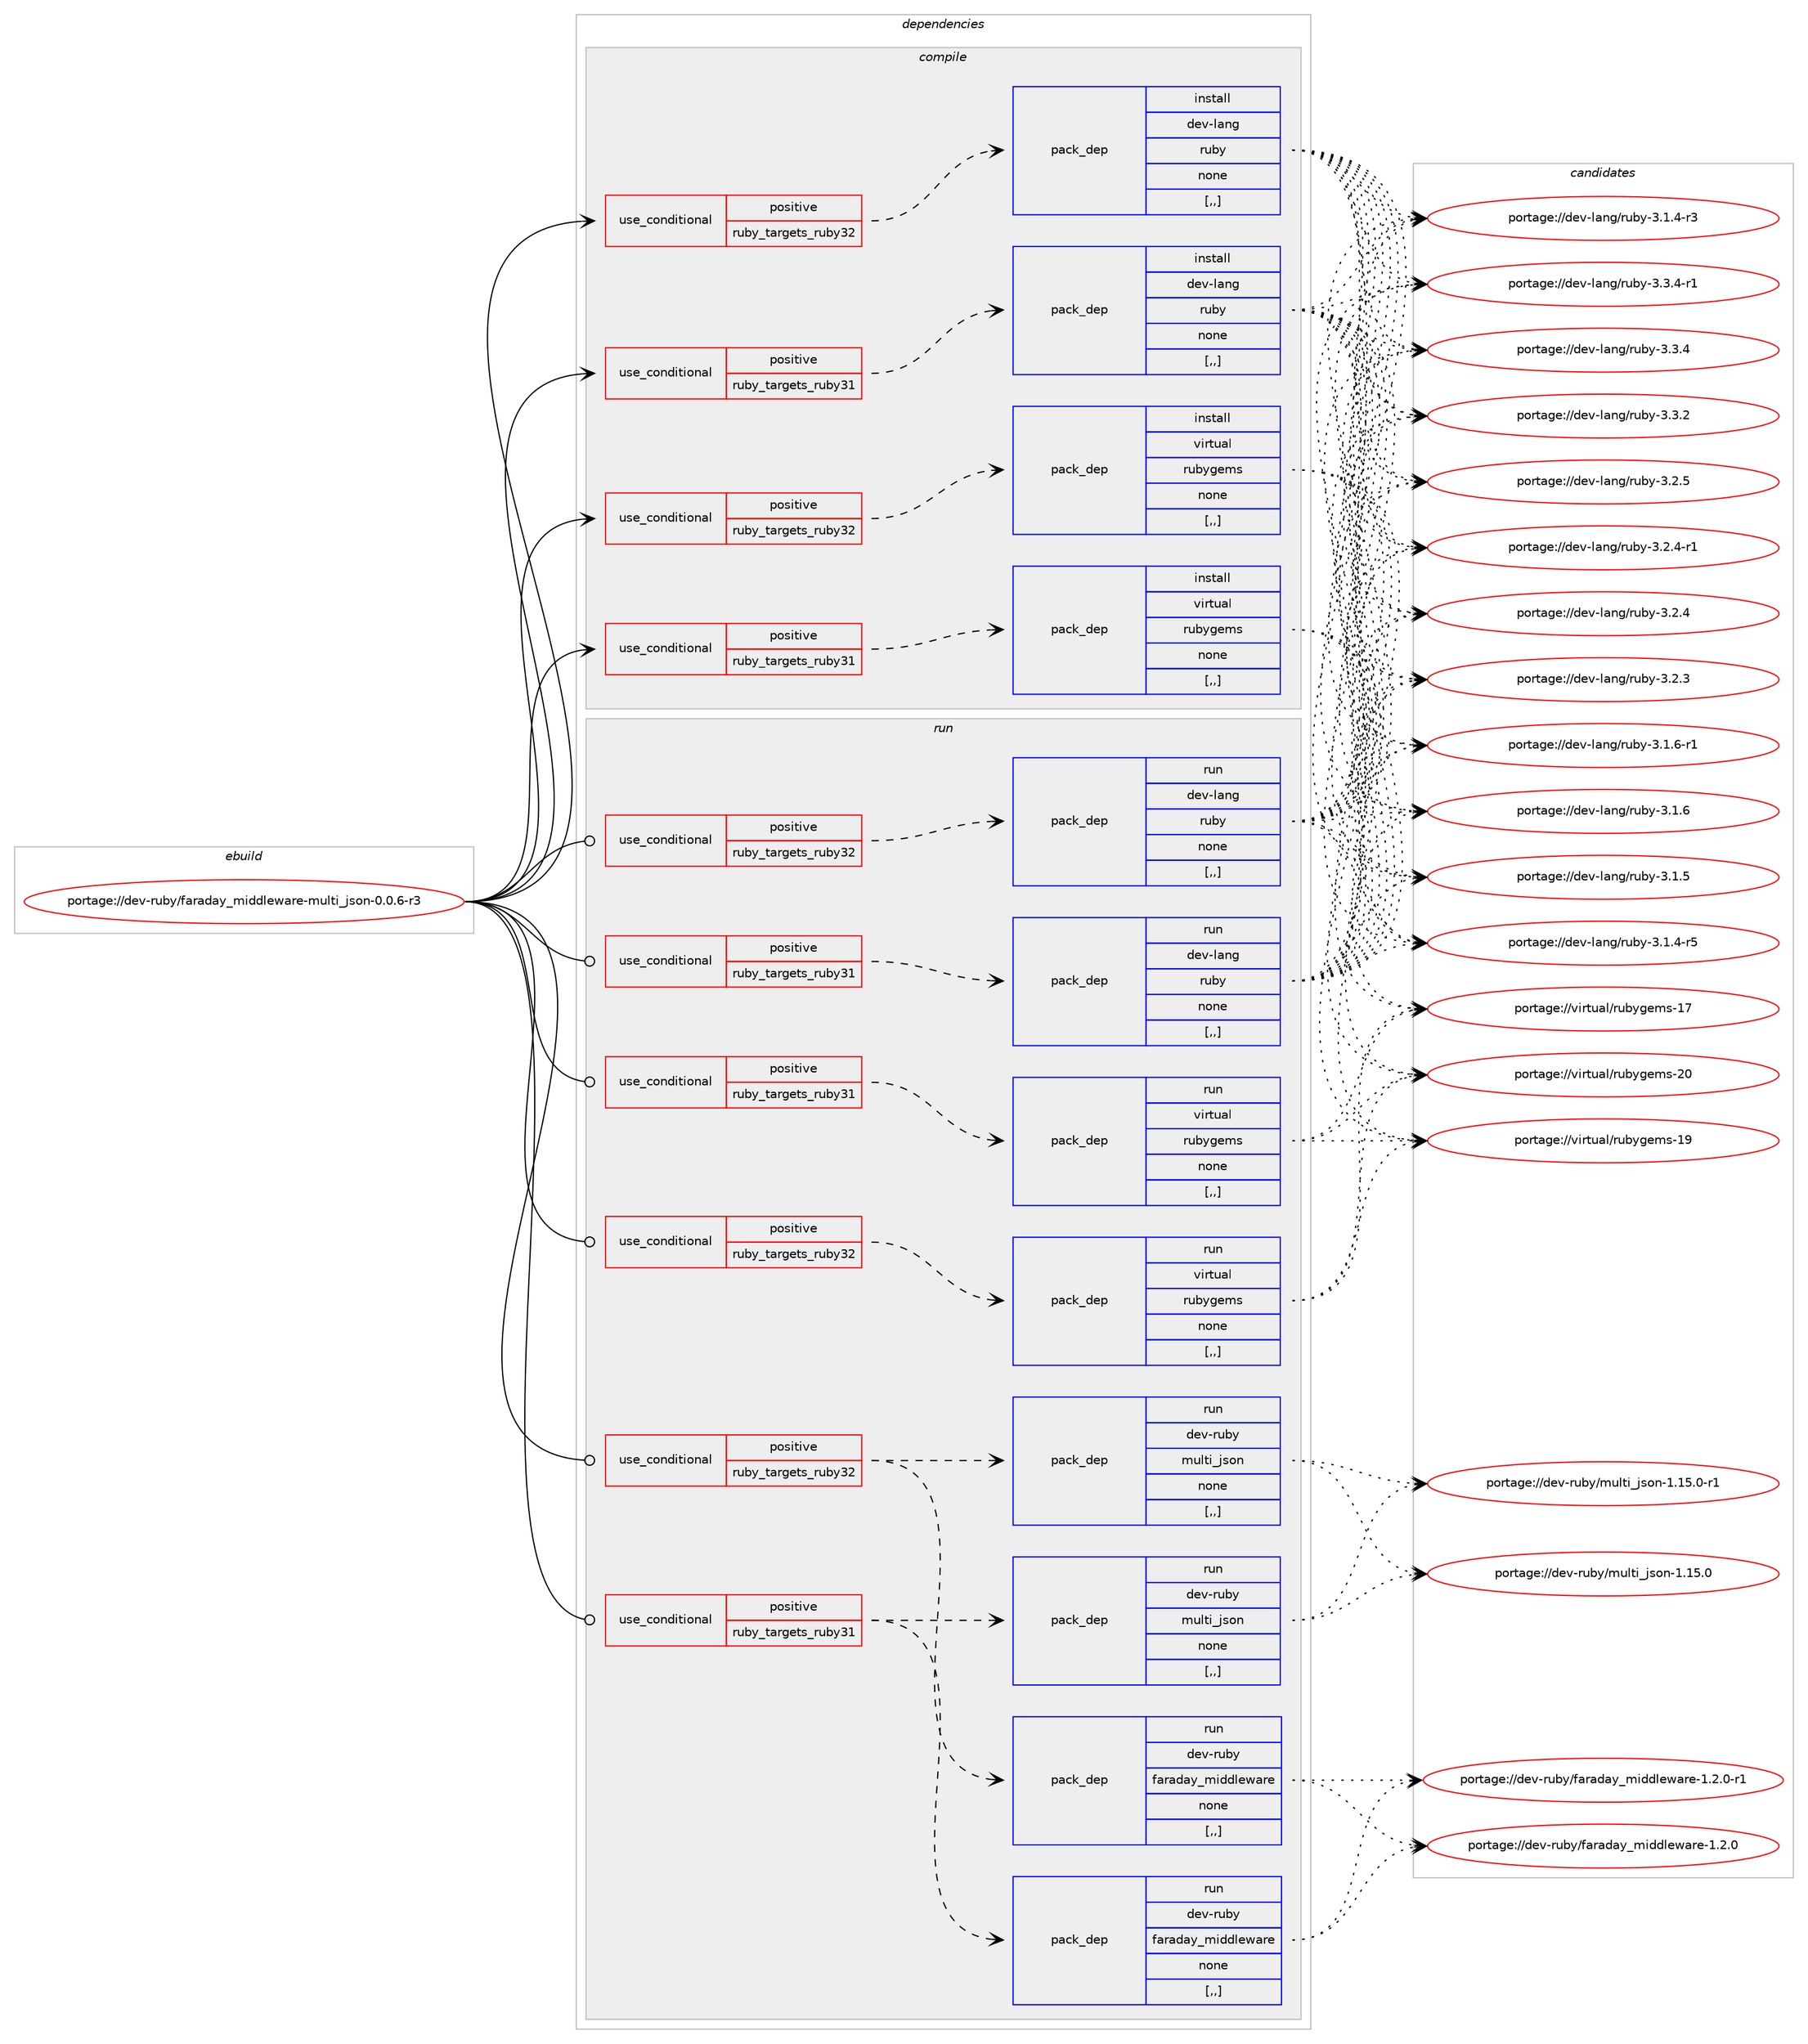 digraph prolog {

# *************
# Graph options
# *************

newrank=true;
concentrate=true;
compound=true;
graph [rankdir=LR,fontname=Helvetica,fontsize=10,ranksep=1.5];#, ranksep=2.5, nodesep=0.2];
edge  [arrowhead=vee];
node  [fontname=Helvetica,fontsize=10];

# **********
# The ebuild
# **********

subgraph cluster_leftcol {
color=gray;
label=<<i>ebuild</i>>;
id [label="portage://dev-ruby/faraday_middleware-multi_json-0.0.6-r3", color=red, width=4, href="../dev-ruby/faraday_middleware-multi_json-0.0.6-r3.svg"];
}

# ****************
# The dependencies
# ****************

subgraph cluster_midcol {
color=gray;
label=<<i>dependencies</i>>;
subgraph cluster_compile {
fillcolor="#eeeeee";
style=filled;
label=<<i>compile</i>>;
subgraph cond47830 {
dependency184009 [label=<<TABLE BORDER="0" CELLBORDER="1" CELLSPACING="0" CELLPADDING="4"><TR><TD ROWSPAN="3" CELLPADDING="10">use_conditional</TD></TR><TR><TD>positive</TD></TR><TR><TD>ruby_targets_ruby31</TD></TR></TABLE>>, shape=none, color=red];
subgraph pack134850 {
dependency184010 [label=<<TABLE BORDER="0" CELLBORDER="1" CELLSPACING="0" CELLPADDING="4" WIDTH="220"><TR><TD ROWSPAN="6" CELLPADDING="30">pack_dep</TD></TR><TR><TD WIDTH="110">install</TD></TR><TR><TD>dev-lang</TD></TR><TR><TD>ruby</TD></TR><TR><TD>none</TD></TR><TR><TD>[,,]</TD></TR></TABLE>>, shape=none, color=blue];
}
dependency184009:e -> dependency184010:w [weight=20,style="dashed",arrowhead="vee"];
}
id:e -> dependency184009:w [weight=20,style="solid",arrowhead="vee"];
subgraph cond47831 {
dependency184011 [label=<<TABLE BORDER="0" CELLBORDER="1" CELLSPACING="0" CELLPADDING="4"><TR><TD ROWSPAN="3" CELLPADDING="10">use_conditional</TD></TR><TR><TD>positive</TD></TR><TR><TD>ruby_targets_ruby31</TD></TR></TABLE>>, shape=none, color=red];
subgraph pack134851 {
dependency184012 [label=<<TABLE BORDER="0" CELLBORDER="1" CELLSPACING="0" CELLPADDING="4" WIDTH="220"><TR><TD ROWSPAN="6" CELLPADDING="30">pack_dep</TD></TR><TR><TD WIDTH="110">install</TD></TR><TR><TD>virtual</TD></TR><TR><TD>rubygems</TD></TR><TR><TD>none</TD></TR><TR><TD>[,,]</TD></TR></TABLE>>, shape=none, color=blue];
}
dependency184011:e -> dependency184012:w [weight=20,style="dashed",arrowhead="vee"];
}
id:e -> dependency184011:w [weight=20,style="solid",arrowhead="vee"];
subgraph cond47832 {
dependency184013 [label=<<TABLE BORDER="0" CELLBORDER="1" CELLSPACING="0" CELLPADDING="4"><TR><TD ROWSPAN="3" CELLPADDING="10">use_conditional</TD></TR><TR><TD>positive</TD></TR><TR><TD>ruby_targets_ruby32</TD></TR></TABLE>>, shape=none, color=red];
subgraph pack134852 {
dependency184014 [label=<<TABLE BORDER="0" CELLBORDER="1" CELLSPACING="0" CELLPADDING="4" WIDTH="220"><TR><TD ROWSPAN="6" CELLPADDING="30">pack_dep</TD></TR><TR><TD WIDTH="110">install</TD></TR><TR><TD>dev-lang</TD></TR><TR><TD>ruby</TD></TR><TR><TD>none</TD></TR><TR><TD>[,,]</TD></TR></TABLE>>, shape=none, color=blue];
}
dependency184013:e -> dependency184014:w [weight=20,style="dashed",arrowhead="vee"];
}
id:e -> dependency184013:w [weight=20,style="solid",arrowhead="vee"];
subgraph cond47833 {
dependency184015 [label=<<TABLE BORDER="0" CELLBORDER="1" CELLSPACING="0" CELLPADDING="4"><TR><TD ROWSPAN="3" CELLPADDING="10">use_conditional</TD></TR><TR><TD>positive</TD></TR><TR><TD>ruby_targets_ruby32</TD></TR></TABLE>>, shape=none, color=red];
subgraph pack134853 {
dependency184016 [label=<<TABLE BORDER="0" CELLBORDER="1" CELLSPACING="0" CELLPADDING="4" WIDTH="220"><TR><TD ROWSPAN="6" CELLPADDING="30">pack_dep</TD></TR><TR><TD WIDTH="110">install</TD></TR><TR><TD>virtual</TD></TR><TR><TD>rubygems</TD></TR><TR><TD>none</TD></TR><TR><TD>[,,]</TD></TR></TABLE>>, shape=none, color=blue];
}
dependency184015:e -> dependency184016:w [weight=20,style="dashed",arrowhead="vee"];
}
id:e -> dependency184015:w [weight=20,style="solid",arrowhead="vee"];
}
subgraph cluster_compileandrun {
fillcolor="#eeeeee";
style=filled;
label=<<i>compile and run</i>>;
}
subgraph cluster_run {
fillcolor="#eeeeee";
style=filled;
label=<<i>run</i>>;
subgraph cond47834 {
dependency184017 [label=<<TABLE BORDER="0" CELLBORDER="1" CELLSPACING="0" CELLPADDING="4"><TR><TD ROWSPAN="3" CELLPADDING="10">use_conditional</TD></TR><TR><TD>positive</TD></TR><TR><TD>ruby_targets_ruby31</TD></TR></TABLE>>, shape=none, color=red];
subgraph pack134854 {
dependency184018 [label=<<TABLE BORDER="0" CELLBORDER="1" CELLSPACING="0" CELLPADDING="4" WIDTH="220"><TR><TD ROWSPAN="6" CELLPADDING="30">pack_dep</TD></TR><TR><TD WIDTH="110">run</TD></TR><TR><TD>dev-lang</TD></TR><TR><TD>ruby</TD></TR><TR><TD>none</TD></TR><TR><TD>[,,]</TD></TR></TABLE>>, shape=none, color=blue];
}
dependency184017:e -> dependency184018:w [weight=20,style="dashed",arrowhead="vee"];
}
id:e -> dependency184017:w [weight=20,style="solid",arrowhead="odot"];
subgraph cond47835 {
dependency184019 [label=<<TABLE BORDER="0" CELLBORDER="1" CELLSPACING="0" CELLPADDING="4"><TR><TD ROWSPAN="3" CELLPADDING="10">use_conditional</TD></TR><TR><TD>positive</TD></TR><TR><TD>ruby_targets_ruby31</TD></TR></TABLE>>, shape=none, color=red];
subgraph pack134855 {
dependency184020 [label=<<TABLE BORDER="0" CELLBORDER="1" CELLSPACING="0" CELLPADDING="4" WIDTH="220"><TR><TD ROWSPAN="6" CELLPADDING="30">pack_dep</TD></TR><TR><TD WIDTH="110">run</TD></TR><TR><TD>dev-ruby</TD></TR><TR><TD>faraday_middleware</TD></TR><TR><TD>none</TD></TR><TR><TD>[,,]</TD></TR></TABLE>>, shape=none, color=blue];
}
dependency184019:e -> dependency184020:w [weight=20,style="dashed",arrowhead="vee"];
subgraph pack134856 {
dependency184021 [label=<<TABLE BORDER="0" CELLBORDER="1" CELLSPACING="0" CELLPADDING="4" WIDTH="220"><TR><TD ROWSPAN="6" CELLPADDING="30">pack_dep</TD></TR><TR><TD WIDTH="110">run</TD></TR><TR><TD>dev-ruby</TD></TR><TR><TD>multi_json</TD></TR><TR><TD>none</TD></TR><TR><TD>[,,]</TD></TR></TABLE>>, shape=none, color=blue];
}
dependency184019:e -> dependency184021:w [weight=20,style="dashed",arrowhead="vee"];
}
id:e -> dependency184019:w [weight=20,style="solid",arrowhead="odot"];
subgraph cond47836 {
dependency184022 [label=<<TABLE BORDER="0" CELLBORDER="1" CELLSPACING="0" CELLPADDING="4"><TR><TD ROWSPAN="3" CELLPADDING="10">use_conditional</TD></TR><TR><TD>positive</TD></TR><TR><TD>ruby_targets_ruby31</TD></TR></TABLE>>, shape=none, color=red];
subgraph pack134857 {
dependency184023 [label=<<TABLE BORDER="0" CELLBORDER="1" CELLSPACING="0" CELLPADDING="4" WIDTH="220"><TR><TD ROWSPAN="6" CELLPADDING="30">pack_dep</TD></TR><TR><TD WIDTH="110">run</TD></TR><TR><TD>virtual</TD></TR><TR><TD>rubygems</TD></TR><TR><TD>none</TD></TR><TR><TD>[,,]</TD></TR></TABLE>>, shape=none, color=blue];
}
dependency184022:e -> dependency184023:w [weight=20,style="dashed",arrowhead="vee"];
}
id:e -> dependency184022:w [weight=20,style="solid",arrowhead="odot"];
subgraph cond47837 {
dependency184024 [label=<<TABLE BORDER="0" CELLBORDER="1" CELLSPACING="0" CELLPADDING="4"><TR><TD ROWSPAN="3" CELLPADDING="10">use_conditional</TD></TR><TR><TD>positive</TD></TR><TR><TD>ruby_targets_ruby32</TD></TR></TABLE>>, shape=none, color=red];
subgraph pack134858 {
dependency184025 [label=<<TABLE BORDER="0" CELLBORDER="1" CELLSPACING="0" CELLPADDING="4" WIDTH="220"><TR><TD ROWSPAN="6" CELLPADDING="30">pack_dep</TD></TR><TR><TD WIDTH="110">run</TD></TR><TR><TD>dev-lang</TD></TR><TR><TD>ruby</TD></TR><TR><TD>none</TD></TR><TR><TD>[,,]</TD></TR></TABLE>>, shape=none, color=blue];
}
dependency184024:e -> dependency184025:w [weight=20,style="dashed",arrowhead="vee"];
}
id:e -> dependency184024:w [weight=20,style="solid",arrowhead="odot"];
subgraph cond47838 {
dependency184026 [label=<<TABLE BORDER="0" CELLBORDER="1" CELLSPACING="0" CELLPADDING="4"><TR><TD ROWSPAN="3" CELLPADDING="10">use_conditional</TD></TR><TR><TD>positive</TD></TR><TR><TD>ruby_targets_ruby32</TD></TR></TABLE>>, shape=none, color=red];
subgraph pack134859 {
dependency184027 [label=<<TABLE BORDER="0" CELLBORDER="1" CELLSPACING="0" CELLPADDING="4" WIDTH="220"><TR><TD ROWSPAN="6" CELLPADDING="30">pack_dep</TD></TR><TR><TD WIDTH="110">run</TD></TR><TR><TD>dev-ruby</TD></TR><TR><TD>faraday_middleware</TD></TR><TR><TD>none</TD></TR><TR><TD>[,,]</TD></TR></TABLE>>, shape=none, color=blue];
}
dependency184026:e -> dependency184027:w [weight=20,style="dashed",arrowhead="vee"];
subgraph pack134860 {
dependency184028 [label=<<TABLE BORDER="0" CELLBORDER="1" CELLSPACING="0" CELLPADDING="4" WIDTH="220"><TR><TD ROWSPAN="6" CELLPADDING="30">pack_dep</TD></TR><TR><TD WIDTH="110">run</TD></TR><TR><TD>dev-ruby</TD></TR><TR><TD>multi_json</TD></TR><TR><TD>none</TD></TR><TR><TD>[,,]</TD></TR></TABLE>>, shape=none, color=blue];
}
dependency184026:e -> dependency184028:w [weight=20,style="dashed",arrowhead="vee"];
}
id:e -> dependency184026:w [weight=20,style="solid",arrowhead="odot"];
subgraph cond47839 {
dependency184029 [label=<<TABLE BORDER="0" CELLBORDER="1" CELLSPACING="0" CELLPADDING="4"><TR><TD ROWSPAN="3" CELLPADDING="10">use_conditional</TD></TR><TR><TD>positive</TD></TR><TR><TD>ruby_targets_ruby32</TD></TR></TABLE>>, shape=none, color=red];
subgraph pack134861 {
dependency184030 [label=<<TABLE BORDER="0" CELLBORDER="1" CELLSPACING="0" CELLPADDING="4" WIDTH="220"><TR><TD ROWSPAN="6" CELLPADDING="30">pack_dep</TD></TR><TR><TD WIDTH="110">run</TD></TR><TR><TD>virtual</TD></TR><TR><TD>rubygems</TD></TR><TR><TD>none</TD></TR><TR><TD>[,,]</TD></TR></TABLE>>, shape=none, color=blue];
}
dependency184029:e -> dependency184030:w [weight=20,style="dashed",arrowhead="vee"];
}
id:e -> dependency184029:w [weight=20,style="solid",arrowhead="odot"];
}
}

# **************
# The candidates
# **************

subgraph cluster_choices {
rank=same;
color=gray;
label=<<i>candidates</i>>;

subgraph choice134850 {
color=black;
nodesep=1;
choice100101118451089711010347114117981214551465146524511449 [label="portage://dev-lang/ruby-3.3.4-r1", color=red, width=4,href="../dev-lang/ruby-3.3.4-r1.svg"];
choice10010111845108971101034711411798121455146514652 [label="portage://dev-lang/ruby-3.3.4", color=red, width=4,href="../dev-lang/ruby-3.3.4.svg"];
choice10010111845108971101034711411798121455146514650 [label="portage://dev-lang/ruby-3.3.2", color=red, width=4,href="../dev-lang/ruby-3.3.2.svg"];
choice10010111845108971101034711411798121455146504653 [label="portage://dev-lang/ruby-3.2.5", color=red, width=4,href="../dev-lang/ruby-3.2.5.svg"];
choice100101118451089711010347114117981214551465046524511449 [label="portage://dev-lang/ruby-3.2.4-r1", color=red, width=4,href="../dev-lang/ruby-3.2.4-r1.svg"];
choice10010111845108971101034711411798121455146504652 [label="portage://dev-lang/ruby-3.2.4", color=red, width=4,href="../dev-lang/ruby-3.2.4.svg"];
choice10010111845108971101034711411798121455146504651 [label="portage://dev-lang/ruby-3.2.3", color=red, width=4,href="../dev-lang/ruby-3.2.3.svg"];
choice100101118451089711010347114117981214551464946544511449 [label="portage://dev-lang/ruby-3.1.6-r1", color=red, width=4,href="../dev-lang/ruby-3.1.6-r1.svg"];
choice10010111845108971101034711411798121455146494654 [label="portage://dev-lang/ruby-3.1.6", color=red, width=4,href="../dev-lang/ruby-3.1.6.svg"];
choice10010111845108971101034711411798121455146494653 [label="portage://dev-lang/ruby-3.1.5", color=red, width=4,href="../dev-lang/ruby-3.1.5.svg"];
choice100101118451089711010347114117981214551464946524511453 [label="portage://dev-lang/ruby-3.1.4-r5", color=red, width=4,href="../dev-lang/ruby-3.1.4-r5.svg"];
choice100101118451089711010347114117981214551464946524511451 [label="portage://dev-lang/ruby-3.1.4-r3", color=red, width=4,href="../dev-lang/ruby-3.1.4-r3.svg"];
dependency184010:e -> choice100101118451089711010347114117981214551465146524511449:w [style=dotted,weight="100"];
dependency184010:e -> choice10010111845108971101034711411798121455146514652:w [style=dotted,weight="100"];
dependency184010:e -> choice10010111845108971101034711411798121455146514650:w [style=dotted,weight="100"];
dependency184010:e -> choice10010111845108971101034711411798121455146504653:w [style=dotted,weight="100"];
dependency184010:e -> choice100101118451089711010347114117981214551465046524511449:w [style=dotted,weight="100"];
dependency184010:e -> choice10010111845108971101034711411798121455146504652:w [style=dotted,weight="100"];
dependency184010:e -> choice10010111845108971101034711411798121455146504651:w [style=dotted,weight="100"];
dependency184010:e -> choice100101118451089711010347114117981214551464946544511449:w [style=dotted,weight="100"];
dependency184010:e -> choice10010111845108971101034711411798121455146494654:w [style=dotted,weight="100"];
dependency184010:e -> choice10010111845108971101034711411798121455146494653:w [style=dotted,weight="100"];
dependency184010:e -> choice100101118451089711010347114117981214551464946524511453:w [style=dotted,weight="100"];
dependency184010:e -> choice100101118451089711010347114117981214551464946524511451:w [style=dotted,weight="100"];
}
subgraph choice134851 {
color=black;
nodesep=1;
choice118105114116117971084711411798121103101109115455048 [label="portage://virtual/rubygems-20", color=red, width=4,href="../virtual/rubygems-20.svg"];
choice118105114116117971084711411798121103101109115454957 [label="portage://virtual/rubygems-19", color=red, width=4,href="../virtual/rubygems-19.svg"];
choice118105114116117971084711411798121103101109115454955 [label="portage://virtual/rubygems-17", color=red, width=4,href="../virtual/rubygems-17.svg"];
dependency184012:e -> choice118105114116117971084711411798121103101109115455048:w [style=dotted,weight="100"];
dependency184012:e -> choice118105114116117971084711411798121103101109115454957:w [style=dotted,weight="100"];
dependency184012:e -> choice118105114116117971084711411798121103101109115454955:w [style=dotted,weight="100"];
}
subgraph choice134852 {
color=black;
nodesep=1;
choice100101118451089711010347114117981214551465146524511449 [label="portage://dev-lang/ruby-3.3.4-r1", color=red, width=4,href="../dev-lang/ruby-3.3.4-r1.svg"];
choice10010111845108971101034711411798121455146514652 [label="portage://dev-lang/ruby-3.3.4", color=red, width=4,href="../dev-lang/ruby-3.3.4.svg"];
choice10010111845108971101034711411798121455146514650 [label="portage://dev-lang/ruby-3.3.2", color=red, width=4,href="../dev-lang/ruby-3.3.2.svg"];
choice10010111845108971101034711411798121455146504653 [label="portage://dev-lang/ruby-3.2.5", color=red, width=4,href="../dev-lang/ruby-3.2.5.svg"];
choice100101118451089711010347114117981214551465046524511449 [label="portage://dev-lang/ruby-3.2.4-r1", color=red, width=4,href="../dev-lang/ruby-3.2.4-r1.svg"];
choice10010111845108971101034711411798121455146504652 [label="portage://dev-lang/ruby-3.2.4", color=red, width=4,href="../dev-lang/ruby-3.2.4.svg"];
choice10010111845108971101034711411798121455146504651 [label="portage://dev-lang/ruby-3.2.3", color=red, width=4,href="../dev-lang/ruby-3.2.3.svg"];
choice100101118451089711010347114117981214551464946544511449 [label="portage://dev-lang/ruby-3.1.6-r1", color=red, width=4,href="../dev-lang/ruby-3.1.6-r1.svg"];
choice10010111845108971101034711411798121455146494654 [label="portage://dev-lang/ruby-3.1.6", color=red, width=4,href="../dev-lang/ruby-3.1.6.svg"];
choice10010111845108971101034711411798121455146494653 [label="portage://dev-lang/ruby-3.1.5", color=red, width=4,href="../dev-lang/ruby-3.1.5.svg"];
choice100101118451089711010347114117981214551464946524511453 [label="portage://dev-lang/ruby-3.1.4-r5", color=red, width=4,href="../dev-lang/ruby-3.1.4-r5.svg"];
choice100101118451089711010347114117981214551464946524511451 [label="portage://dev-lang/ruby-3.1.4-r3", color=red, width=4,href="../dev-lang/ruby-3.1.4-r3.svg"];
dependency184014:e -> choice100101118451089711010347114117981214551465146524511449:w [style=dotted,weight="100"];
dependency184014:e -> choice10010111845108971101034711411798121455146514652:w [style=dotted,weight="100"];
dependency184014:e -> choice10010111845108971101034711411798121455146514650:w [style=dotted,weight="100"];
dependency184014:e -> choice10010111845108971101034711411798121455146504653:w [style=dotted,weight="100"];
dependency184014:e -> choice100101118451089711010347114117981214551465046524511449:w [style=dotted,weight="100"];
dependency184014:e -> choice10010111845108971101034711411798121455146504652:w [style=dotted,weight="100"];
dependency184014:e -> choice10010111845108971101034711411798121455146504651:w [style=dotted,weight="100"];
dependency184014:e -> choice100101118451089711010347114117981214551464946544511449:w [style=dotted,weight="100"];
dependency184014:e -> choice10010111845108971101034711411798121455146494654:w [style=dotted,weight="100"];
dependency184014:e -> choice10010111845108971101034711411798121455146494653:w [style=dotted,weight="100"];
dependency184014:e -> choice100101118451089711010347114117981214551464946524511453:w [style=dotted,weight="100"];
dependency184014:e -> choice100101118451089711010347114117981214551464946524511451:w [style=dotted,weight="100"];
}
subgraph choice134853 {
color=black;
nodesep=1;
choice118105114116117971084711411798121103101109115455048 [label="portage://virtual/rubygems-20", color=red, width=4,href="../virtual/rubygems-20.svg"];
choice118105114116117971084711411798121103101109115454957 [label="portage://virtual/rubygems-19", color=red, width=4,href="../virtual/rubygems-19.svg"];
choice118105114116117971084711411798121103101109115454955 [label="portage://virtual/rubygems-17", color=red, width=4,href="../virtual/rubygems-17.svg"];
dependency184016:e -> choice118105114116117971084711411798121103101109115455048:w [style=dotted,weight="100"];
dependency184016:e -> choice118105114116117971084711411798121103101109115454957:w [style=dotted,weight="100"];
dependency184016:e -> choice118105114116117971084711411798121103101109115454955:w [style=dotted,weight="100"];
}
subgraph choice134854 {
color=black;
nodesep=1;
choice100101118451089711010347114117981214551465146524511449 [label="portage://dev-lang/ruby-3.3.4-r1", color=red, width=4,href="../dev-lang/ruby-3.3.4-r1.svg"];
choice10010111845108971101034711411798121455146514652 [label="portage://dev-lang/ruby-3.3.4", color=red, width=4,href="../dev-lang/ruby-3.3.4.svg"];
choice10010111845108971101034711411798121455146514650 [label="portage://dev-lang/ruby-3.3.2", color=red, width=4,href="../dev-lang/ruby-3.3.2.svg"];
choice10010111845108971101034711411798121455146504653 [label="portage://dev-lang/ruby-3.2.5", color=red, width=4,href="../dev-lang/ruby-3.2.5.svg"];
choice100101118451089711010347114117981214551465046524511449 [label="portage://dev-lang/ruby-3.2.4-r1", color=red, width=4,href="../dev-lang/ruby-3.2.4-r1.svg"];
choice10010111845108971101034711411798121455146504652 [label="portage://dev-lang/ruby-3.2.4", color=red, width=4,href="../dev-lang/ruby-3.2.4.svg"];
choice10010111845108971101034711411798121455146504651 [label="portage://dev-lang/ruby-3.2.3", color=red, width=4,href="../dev-lang/ruby-3.2.3.svg"];
choice100101118451089711010347114117981214551464946544511449 [label="portage://dev-lang/ruby-3.1.6-r1", color=red, width=4,href="../dev-lang/ruby-3.1.6-r1.svg"];
choice10010111845108971101034711411798121455146494654 [label="portage://dev-lang/ruby-3.1.6", color=red, width=4,href="../dev-lang/ruby-3.1.6.svg"];
choice10010111845108971101034711411798121455146494653 [label="portage://dev-lang/ruby-3.1.5", color=red, width=4,href="../dev-lang/ruby-3.1.5.svg"];
choice100101118451089711010347114117981214551464946524511453 [label="portage://dev-lang/ruby-3.1.4-r5", color=red, width=4,href="../dev-lang/ruby-3.1.4-r5.svg"];
choice100101118451089711010347114117981214551464946524511451 [label="portage://dev-lang/ruby-3.1.4-r3", color=red, width=4,href="../dev-lang/ruby-3.1.4-r3.svg"];
dependency184018:e -> choice100101118451089711010347114117981214551465146524511449:w [style=dotted,weight="100"];
dependency184018:e -> choice10010111845108971101034711411798121455146514652:w [style=dotted,weight="100"];
dependency184018:e -> choice10010111845108971101034711411798121455146514650:w [style=dotted,weight="100"];
dependency184018:e -> choice10010111845108971101034711411798121455146504653:w [style=dotted,weight="100"];
dependency184018:e -> choice100101118451089711010347114117981214551465046524511449:w [style=dotted,weight="100"];
dependency184018:e -> choice10010111845108971101034711411798121455146504652:w [style=dotted,weight="100"];
dependency184018:e -> choice10010111845108971101034711411798121455146504651:w [style=dotted,weight="100"];
dependency184018:e -> choice100101118451089711010347114117981214551464946544511449:w [style=dotted,weight="100"];
dependency184018:e -> choice10010111845108971101034711411798121455146494654:w [style=dotted,weight="100"];
dependency184018:e -> choice10010111845108971101034711411798121455146494653:w [style=dotted,weight="100"];
dependency184018:e -> choice100101118451089711010347114117981214551464946524511453:w [style=dotted,weight="100"];
dependency184018:e -> choice100101118451089711010347114117981214551464946524511451:w [style=dotted,weight="100"];
}
subgraph choice134855 {
color=black;
nodesep=1;
choice10010111845114117981214710297114971009712195109105100100108101119971141014549465046484511449 [label="portage://dev-ruby/faraday_middleware-1.2.0-r1", color=red, width=4,href="../dev-ruby/faraday_middleware-1.2.0-r1.svg"];
choice1001011184511411798121471029711497100971219510910510010010810111997114101454946504648 [label="portage://dev-ruby/faraday_middleware-1.2.0", color=red, width=4,href="../dev-ruby/faraday_middleware-1.2.0.svg"];
dependency184020:e -> choice10010111845114117981214710297114971009712195109105100100108101119971141014549465046484511449:w [style=dotted,weight="100"];
dependency184020:e -> choice1001011184511411798121471029711497100971219510910510010010810111997114101454946504648:w [style=dotted,weight="100"];
}
subgraph choice134856 {
color=black;
nodesep=1;
choice10010111845114117981214710911710811610595106115111110454946495346484511449 [label="portage://dev-ruby/multi_json-1.15.0-r1", color=red, width=4,href="../dev-ruby/multi_json-1.15.0-r1.svg"];
choice1001011184511411798121471091171081161059510611511111045494649534648 [label="portage://dev-ruby/multi_json-1.15.0", color=red, width=4,href="../dev-ruby/multi_json-1.15.0.svg"];
dependency184021:e -> choice10010111845114117981214710911710811610595106115111110454946495346484511449:w [style=dotted,weight="100"];
dependency184021:e -> choice1001011184511411798121471091171081161059510611511111045494649534648:w [style=dotted,weight="100"];
}
subgraph choice134857 {
color=black;
nodesep=1;
choice118105114116117971084711411798121103101109115455048 [label="portage://virtual/rubygems-20", color=red, width=4,href="../virtual/rubygems-20.svg"];
choice118105114116117971084711411798121103101109115454957 [label="portage://virtual/rubygems-19", color=red, width=4,href="../virtual/rubygems-19.svg"];
choice118105114116117971084711411798121103101109115454955 [label="portage://virtual/rubygems-17", color=red, width=4,href="../virtual/rubygems-17.svg"];
dependency184023:e -> choice118105114116117971084711411798121103101109115455048:w [style=dotted,weight="100"];
dependency184023:e -> choice118105114116117971084711411798121103101109115454957:w [style=dotted,weight="100"];
dependency184023:e -> choice118105114116117971084711411798121103101109115454955:w [style=dotted,weight="100"];
}
subgraph choice134858 {
color=black;
nodesep=1;
choice100101118451089711010347114117981214551465146524511449 [label="portage://dev-lang/ruby-3.3.4-r1", color=red, width=4,href="../dev-lang/ruby-3.3.4-r1.svg"];
choice10010111845108971101034711411798121455146514652 [label="portage://dev-lang/ruby-3.3.4", color=red, width=4,href="../dev-lang/ruby-3.3.4.svg"];
choice10010111845108971101034711411798121455146514650 [label="portage://dev-lang/ruby-3.3.2", color=red, width=4,href="../dev-lang/ruby-3.3.2.svg"];
choice10010111845108971101034711411798121455146504653 [label="portage://dev-lang/ruby-3.2.5", color=red, width=4,href="../dev-lang/ruby-3.2.5.svg"];
choice100101118451089711010347114117981214551465046524511449 [label="portage://dev-lang/ruby-3.2.4-r1", color=red, width=4,href="../dev-lang/ruby-3.2.4-r1.svg"];
choice10010111845108971101034711411798121455146504652 [label="portage://dev-lang/ruby-3.2.4", color=red, width=4,href="../dev-lang/ruby-3.2.4.svg"];
choice10010111845108971101034711411798121455146504651 [label="portage://dev-lang/ruby-3.2.3", color=red, width=4,href="../dev-lang/ruby-3.2.3.svg"];
choice100101118451089711010347114117981214551464946544511449 [label="portage://dev-lang/ruby-3.1.6-r1", color=red, width=4,href="../dev-lang/ruby-3.1.6-r1.svg"];
choice10010111845108971101034711411798121455146494654 [label="portage://dev-lang/ruby-3.1.6", color=red, width=4,href="../dev-lang/ruby-3.1.6.svg"];
choice10010111845108971101034711411798121455146494653 [label="portage://dev-lang/ruby-3.1.5", color=red, width=4,href="../dev-lang/ruby-3.1.5.svg"];
choice100101118451089711010347114117981214551464946524511453 [label="portage://dev-lang/ruby-3.1.4-r5", color=red, width=4,href="../dev-lang/ruby-3.1.4-r5.svg"];
choice100101118451089711010347114117981214551464946524511451 [label="portage://dev-lang/ruby-3.1.4-r3", color=red, width=4,href="../dev-lang/ruby-3.1.4-r3.svg"];
dependency184025:e -> choice100101118451089711010347114117981214551465146524511449:w [style=dotted,weight="100"];
dependency184025:e -> choice10010111845108971101034711411798121455146514652:w [style=dotted,weight="100"];
dependency184025:e -> choice10010111845108971101034711411798121455146514650:w [style=dotted,weight="100"];
dependency184025:e -> choice10010111845108971101034711411798121455146504653:w [style=dotted,weight="100"];
dependency184025:e -> choice100101118451089711010347114117981214551465046524511449:w [style=dotted,weight="100"];
dependency184025:e -> choice10010111845108971101034711411798121455146504652:w [style=dotted,weight="100"];
dependency184025:e -> choice10010111845108971101034711411798121455146504651:w [style=dotted,weight="100"];
dependency184025:e -> choice100101118451089711010347114117981214551464946544511449:w [style=dotted,weight="100"];
dependency184025:e -> choice10010111845108971101034711411798121455146494654:w [style=dotted,weight="100"];
dependency184025:e -> choice10010111845108971101034711411798121455146494653:w [style=dotted,weight="100"];
dependency184025:e -> choice100101118451089711010347114117981214551464946524511453:w [style=dotted,weight="100"];
dependency184025:e -> choice100101118451089711010347114117981214551464946524511451:w [style=dotted,weight="100"];
}
subgraph choice134859 {
color=black;
nodesep=1;
choice10010111845114117981214710297114971009712195109105100100108101119971141014549465046484511449 [label="portage://dev-ruby/faraday_middleware-1.2.0-r1", color=red, width=4,href="../dev-ruby/faraday_middleware-1.2.0-r1.svg"];
choice1001011184511411798121471029711497100971219510910510010010810111997114101454946504648 [label="portage://dev-ruby/faraday_middleware-1.2.0", color=red, width=4,href="../dev-ruby/faraday_middleware-1.2.0.svg"];
dependency184027:e -> choice10010111845114117981214710297114971009712195109105100100108101119971141014549465046484511449:w [style=dotted,weight="100"];
dependency184027:e -> choice1001011184511411798121471029711497100971219510910510010010810111997114101454946504648:w [style=dotted,weight="100"];
}
subgraph choice134860 {
color=black;
nodesep=1;
choice10010111845114117981214710911710811610595106115111110454946495346484511449 [label="portage://dev-ruby/multi_json-1.15.0-r1", color=red, width=4,href="../dev-ruby/multi_json-1.15.0-r1.svg"];
choice1001011184511411798121471091171081161059510611511111045494649534648 [label="portage://dev-ruby/multi_json-1.15.0", color=red, width=4,href="../dev-ruby/multi_json-1.15.0.svg"];
dependency184028:e -> choice10010111845114117981214710911710811610595106115111110454946495346484511449:w [style=dotted,weight="100"];
dependency184028:e -> choice1001011184511411798121471091171081161059510611511111045494649534648:w [style=dotted,weight="100"];
}
subgraph choice134861 {
color=black;
nodesep=1;
choice118105114116117971084711411798121103101109115455048 [label="portage://virtual/rubygems-20", color=red, width=4,href="../virtual/rubygems-20.svg"];
choice118105114116117971084711411798121103101109115454957 [label="portage://virtual/rubygems-19", color=red, width=4,href="../virtual/rubygems-19.svg"];
choice118105114116117971084711411798121103101109115454955 [label="portage://virtual/rubygems-17", color=red, width=4,href="../virtual/rubygems-17.svg"];
dependency184030:e -> choice118105114116117971084711411798121103101109115455048:w [style=dotted,weight="100"];
dependency184030:e -> choice118105114116117971084711411798121103101109115454957:w [style=dotted,weight="100"];
dependency184030:e -> choice118105114116117971084711411798121103101109115454955:w [style=dotted,weight="100"];
}
}

}
